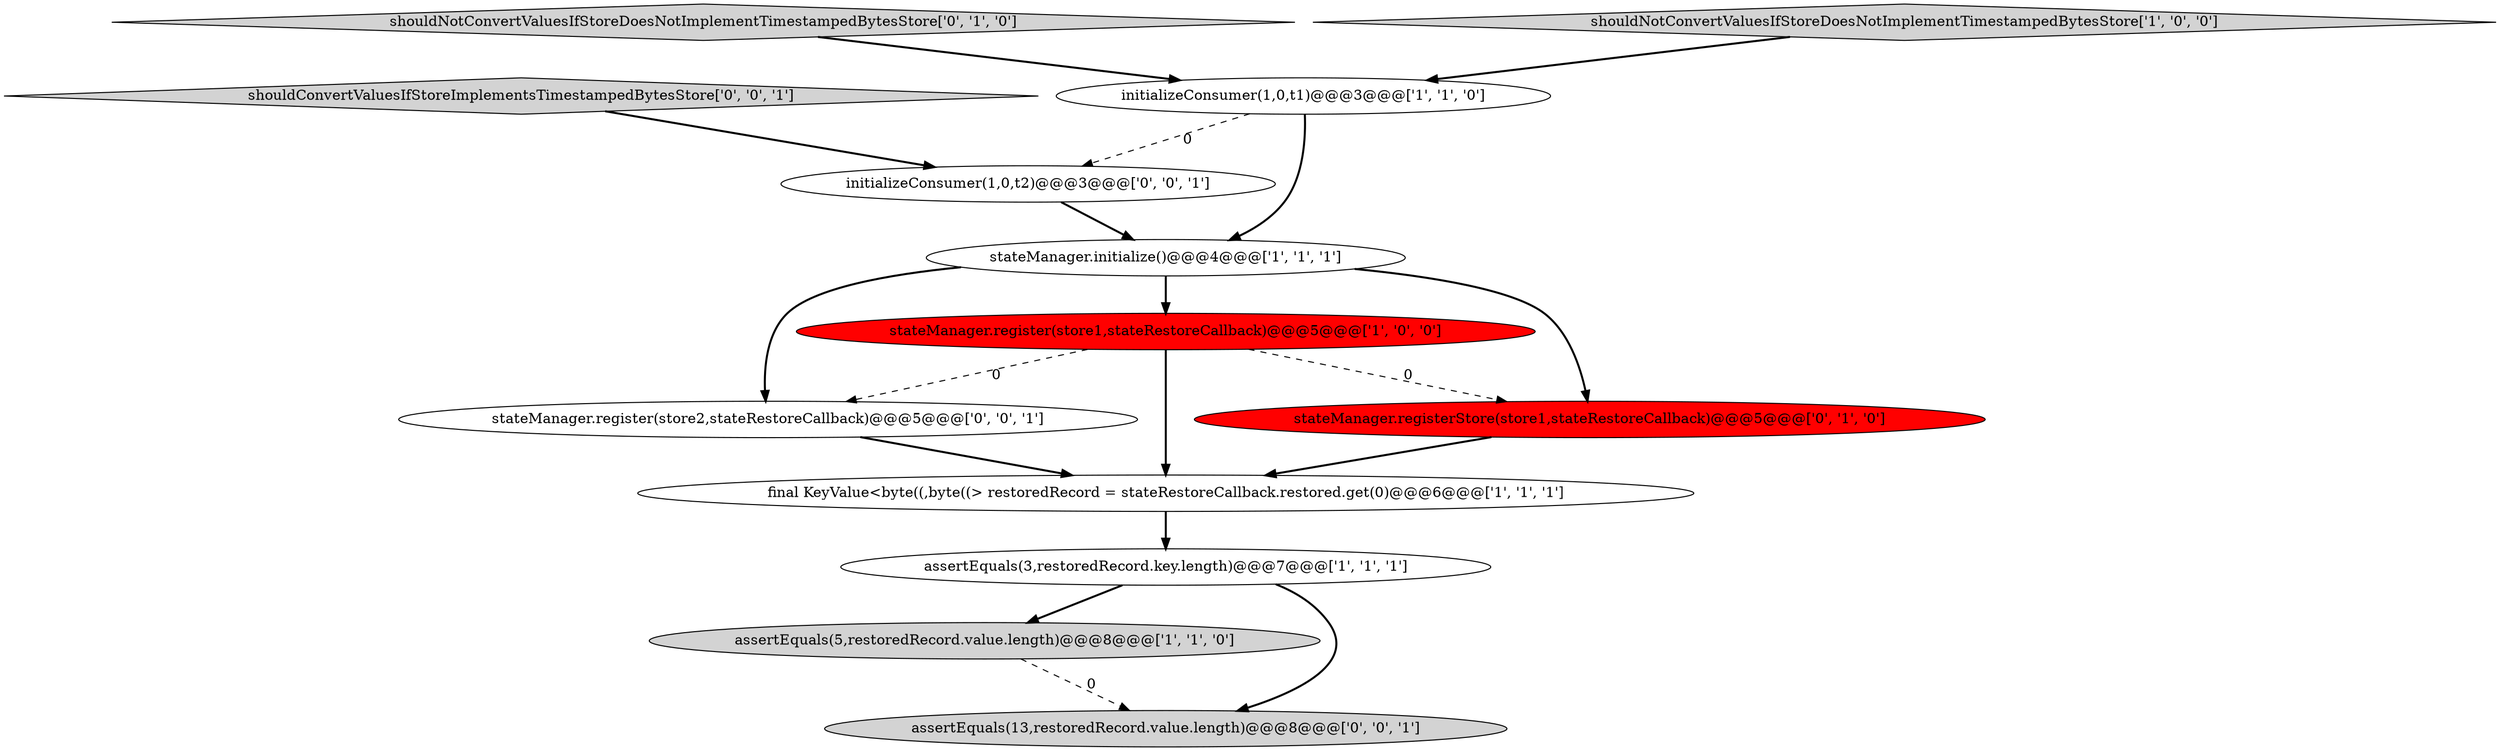 digraph {
0 [style = filled, label = "stateManager.initialize()@@@4@@@['1', '1', '1']", fillcolor = white, shape = ellipse image = "AAA0AAABBB1BBB"];
10 [style = filled, label = "shouldConvertValuesIfStoreImplementsTimestampedBytesStore['0', '0', '1']", fillcolor = lightgray, shape = diamond image = "AAA0AAABBB3BBB"];
3 [style = filled, label = "stateManager.register(store1,stateRestoreCallback)@@@5@@@['1', '0', '0']", fillcolor = red, shape = ellipse image = "AAA1AAABBB1BBB"];
11 [style = filled, label = "assertEquals(13,restoredRecord.value.length)@@@8@@@['0', '0', '1']", fillcolor = lightgray, shape = ellipse image = "AAA0AAABBB3BBB"];
8 [style = filled, label = "shouldNotConvertValuesIfStoreDoesNotImplementTimestampedBytesStore['0', '1', '0']", fillcolor = lightgray, shape = diamond image = "AAA0AAABBB2BBB"];
4 [style = filled, label = "shouldNotConvertValuesIfStoreDoesNotImplementTimestampedBytesStore['1', '0', '0']", fillcolor = lightgray, shape = diamond image = "AAA0AAABBB1BBB"];
6 [style = filled, label = "final KeyValue<byte((,byte((> restoredRecord = stateRestoreCallback.restored.get(0)@@@6@@@['1', '1', '1']", fillcolor = white, shape = ellipse image = "AAA0AAABBB1BBB"];
12 [style = filled, label = "initializeConsumer(1,0,t2)@@@3@@@['0', '0', '1']", fillcolor = white, shape = ellipse image = "AAA0AAABBB3BBB"];
2 [style = filled, label = "assertEquals(5,restoredRecord.value.length)@@@8@@@['1', '1', '0']", fillcolor = lightgray, shape = ellipse image = "AAA0AAABBB1BBB"];
7 [style = filled, label = "stateManager.registerStore(store1,stateRestoreCallback)@@@5@@@['0', '1', '0']", fillcolor = red, shape = ellipse image = "AAA1AAABBB2BBB"];
1 [style = filled, label = "assertEquals(3,restoredRecord.key.length)@@@7@@@['1', '1', '1']", fillcolor = white, shape = ellipse image = "AAA0AAABBB1BBB"];
5 [style = filled, label = "initializeConsumer(1,0,t1)@@@3@@@['1', '1', '0']", fillcolor = white, shape = ellipse image = "AAA0AAABBB1BBB"];
9 [style = filled, label = "stateManager.register(store2,stateRestoreCallback)@@@5@@@['0', '0', '1']", fillcolor = white, shape = ellipse image = "AAA0AAABBB3BBB"];
0->3 [style = bold, label=""];
6->1 [style = bold, label=""];
2->11 [style = dashed, label="0"];
3->6 [style = bold, label=""];
1->2 [style = bold, label=""];
0->9 [style = bold, label=""];
5->12 [style = dashed, label="0"];
1->11 [style = bold, label=""];
8->5 [style = bold, label=""];
5->0 [style = bold, label=""];
3->9 [style = dashed, label="0"];
12->0 [style = bold, label=""];
4->5 [style = bold, label=""];
10->12 [style = bold, label=""];
3->7 [style = dashed, label="0"];
7->6 [style = bold, label=""];
9->6 [style = bold, label=""];
0->7 [style = bold, label=""];
}
